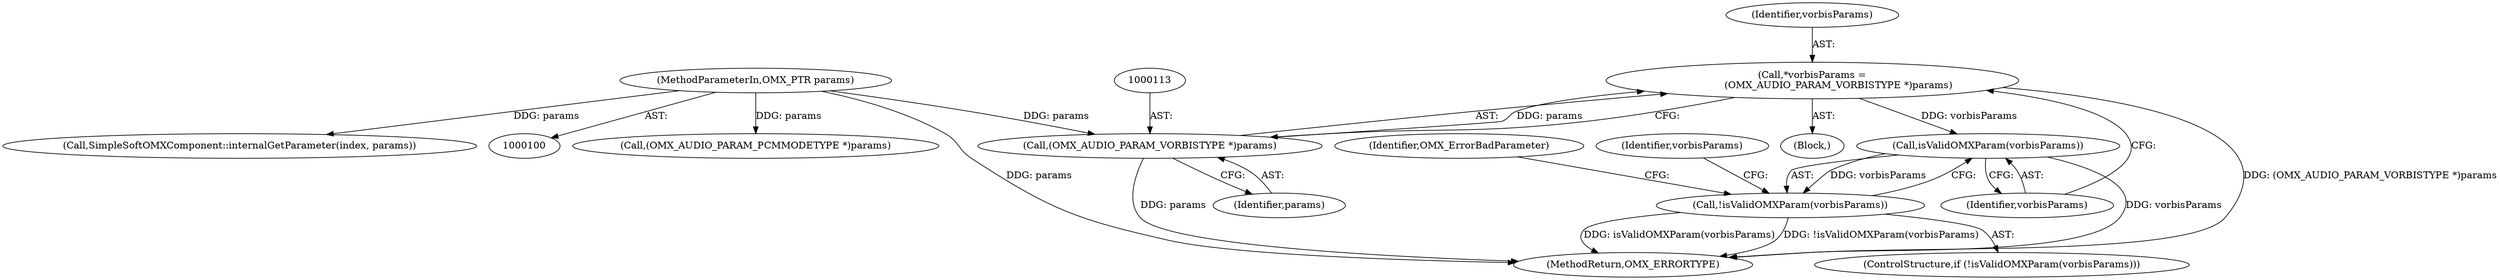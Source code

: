 digraph "0_Android_295c883fe3105b19bcd0f9e07d54c6b589fc5bff_34@pointer" {
"1000110" [label="(Call,*vorbisParams =\n                 (OMX_AUDIO_PARAM_VORBISTYPE *)params)"];
"1000112" [label="(Call,(OMX_AUDIO_PARAM_VORBISTYPE *)params)"];
"1000102" [label="(MethodParameterIn,OMX_PTR params)"];
"1000117" [label="(Call,isValidOMXParam(vorbisParams))"];
"1000116" [label="(Call,!isValidOMXParam(vorbisParams))"];
"1000110" [label="(Call,*vorbisParams =\n                 (OMX_AUDIO_PARAM_VORBISTYPE *)params)"];
"1000102" [label="(MethodParameterIn,OMX_PTR params)"];
"1000114" [label="(Identifier,params)"];
"1000117" [label="(Call,isValidOMXParam(vorbisParams))"];
"1000115" [label="(ControlStructure,if (!isValidOMXParam(vorbisParams)))"];
"1000121" [label="(Identifier,OMX_ErrorBadParameter)"];
"1000224" [label="(Call,(OMX_AUDIO_PARAM_PCMMODETYPE *)params)"];
"1000111" [label="(Identifier,vorbisParams)"];
"1000118" [label="(Identifier,vorbisParams)"];
"1000319" [label="(MethodReturn,OMX_ERRORTYPE)"];
"1000112" [label="(Call,(OMX_AUDIO_PARAM_VORBISTYPE *)params)"];
"1000108" [label="(Block,)"];
"1000125" [label="(Identifier,vorbisParams)"];
"1000116" [label="(Call,!isValidOMXParam(vorbisParams))"];
"1000316" [label="(Call,SimpleSoftOMXComponent::internalGetParameter(index, params))"];
"1000110" -> "1000108"  [label="AST: "];
"1000110" -> "1000112"  [label="CFG: "];
"1000111" -> "1000110"  [label="AST: "];
"1000112" -> "1000110"  [label="AST: "];
"1000118" -> "1000110"  [label="CFG: "];
"1000110" -> "1000319"  [label="DDG: (OMX_AUDIO_PARAM_VORBISTYPE *)params"];
"1000112" -> "1000110"  [label="DDG: params"];
"1000110" -> "1000117"  [label="DDG: vorbisParams"];
"1000112" -> "1000114"  [label="CFG: "];
"1000113" -> "1000112"  [label="AST: "];
"1000114" -> "1000112"  [label="AST: "];
"1000112" -> "1000319"  [label="DDG: params"];
"1000102" -> "1000112"  [label="DDG: params"];
"1000102" -> "1000100"  [label="AST: "];
"1000102" -> "1000319"  [label="DDG: params"];
"1000102" -> "1000224"  [label="DDG: params"];
"1000102" -> "1000316"  [label="DDG: params"];
"1000117" -> "1000116"  [label="AST: "];
"1000117" -> "1000118"  [label="CFG: "];
"1000118" -> "1000117"  [label="AST: "];
"1000116" -> "1000117"  [label="CFG: "];
"1000117" -> "1000319"  [label="DDG: vorbisParams"];
"1000117" -> "1000116"  [label="DDG: vorbisParams"];
"1000116" -> "1000115"  [label="AST: "];
"1000121" -> "1000116"  [label="CFG: "];
"1000125" -> "1000116"  [label="CFG: "];
"1000116" -> "1000319"  [label="DDG: isValidOMXParam(vorbisParams)"];
"1000116" -> "1000319"  [label="DDG: !isValidOMXParam(vorbisParams)"];
}
